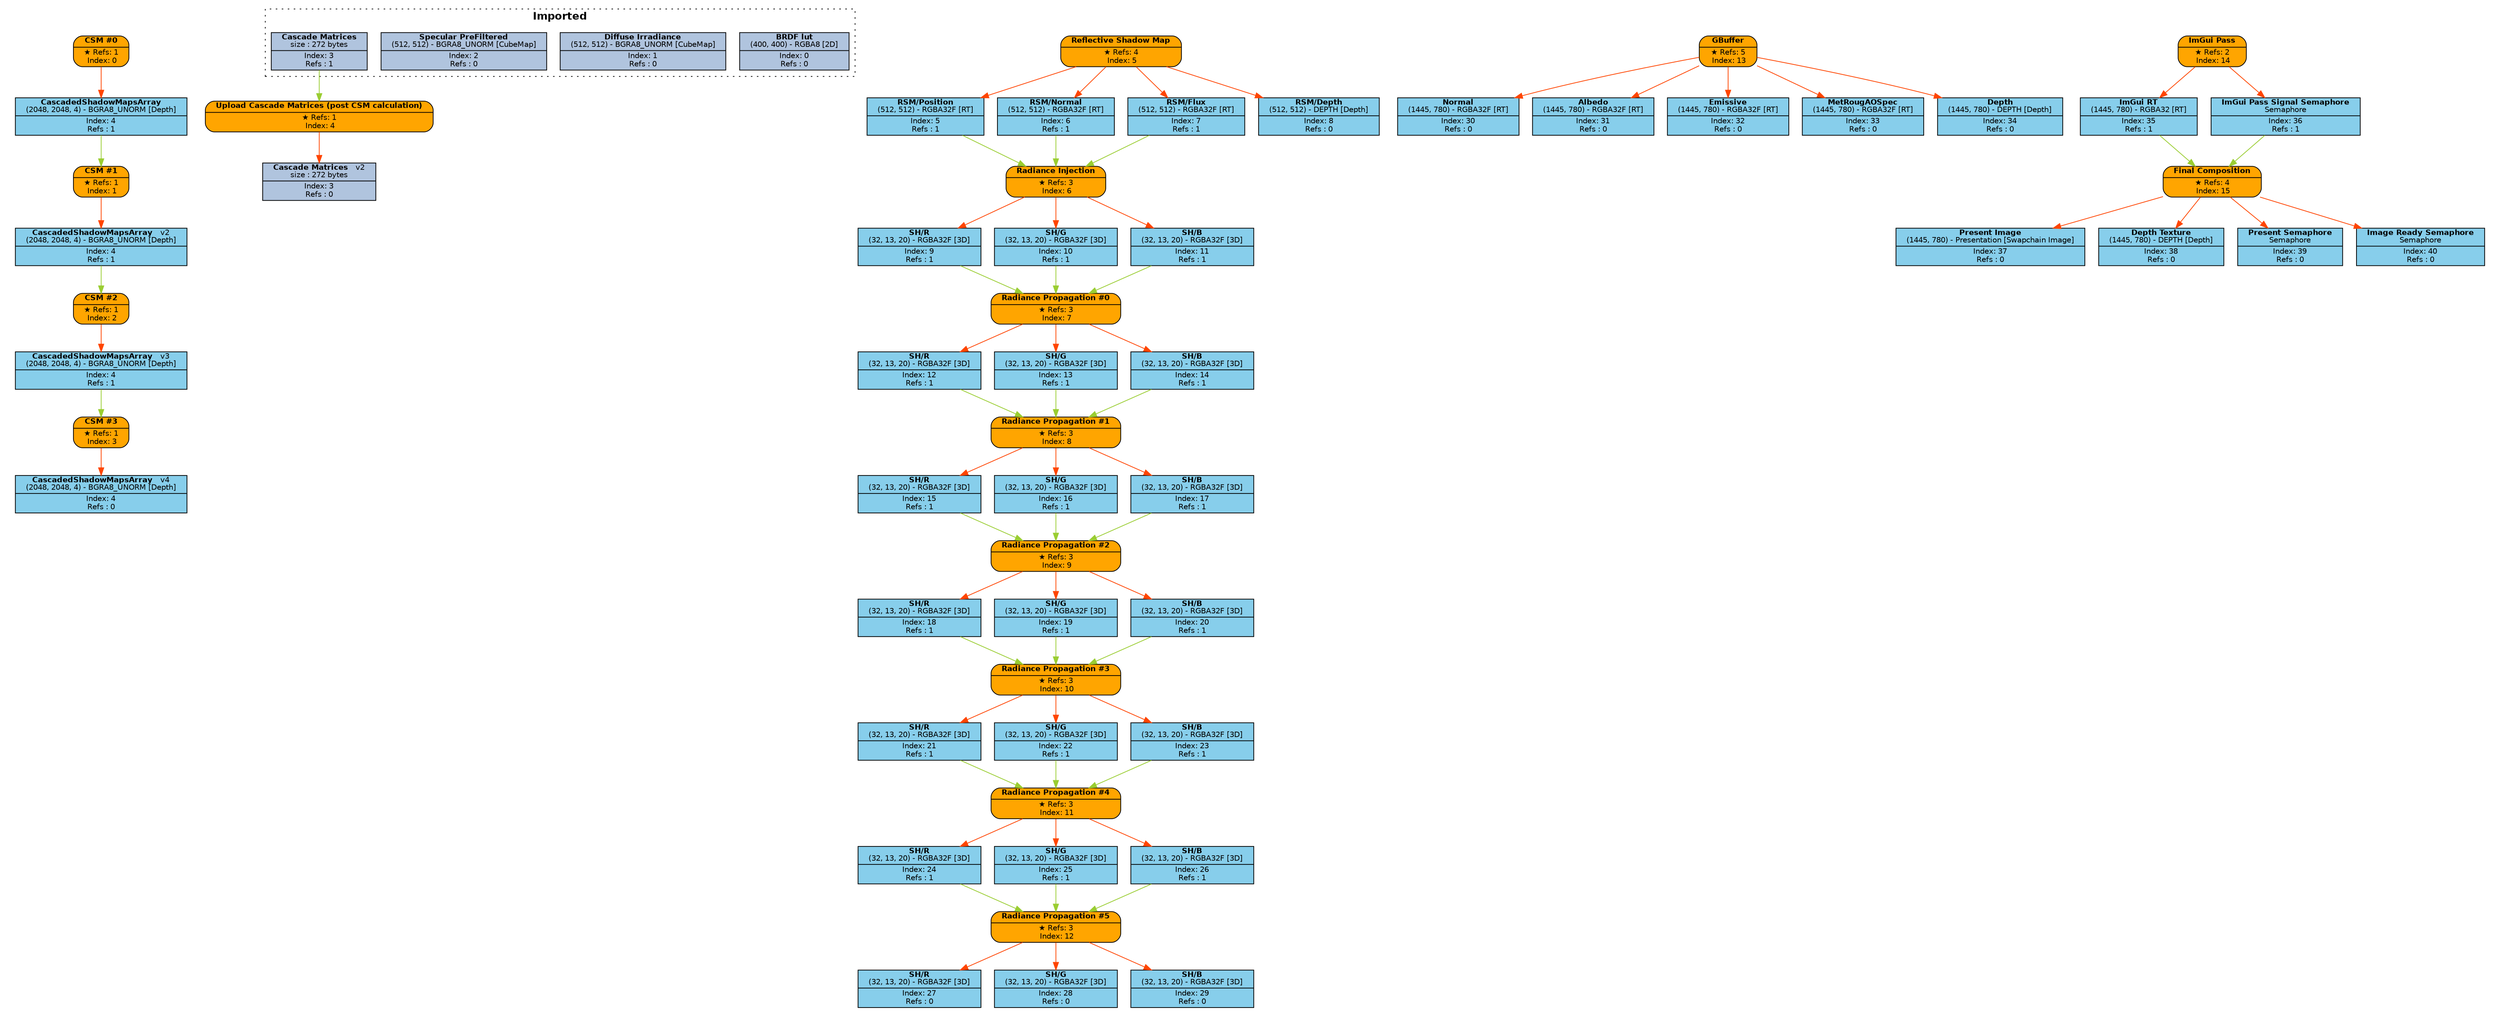digraph FrameGraph {
graph [style=invis, rankdir="TB" ordering=out, splines=spline]
node [shape=record, fontname="helvetica", fontsize=10, margin="0.2,0.03"]

P0 [label=<{ {<B>CSM #0</B>} | {&#x2605; Refs: 1<BR/> Index: 0} }> style="rounded,filled", fillcolor=orange]
P1 [label=<{ {<B>CSM #1</B>} | {&#x2605; Refs: 1<BR/> Index: 1} }> style="rounded,filled", fillcolor=orange]
P2 [label=<{ {<B>CSM #2</B>} | {&#x2605; Refs: 1<BR/> Index: 2} }> style="rounded,filled", fillcolor=orange]
P3 [label=<{ {<B>CSM #3</B>} | {&#x2605; Refs: 1<BR/> Index: 3} }> style="rounded,filled", fillcolor=orange]
P4 [label=<{ {<B>Upload Cascade Matrices (post CSM calculation)</B>} | {&#x2605; Refs: 1<BR/> Index: 4} }> style="rounded,filled", fillcolor=orange]
P5 [label=<{ {<B>Reflective Shadow Map</B>} | {&#x2605; Refs: 4<BR/> Index: 5} }> style="rounded,filled", fillcolor=orange]
P6 [label=<{ {<B>Radiance Injection</B>} | {&#x2605; Refs: 3<BR/> Index: 6} }> style="rounded,filled", fillcolor=orange]
P7 [label=<{ {<B>Radiance Propagation #0</B>} | {&#x2605; Refs: 3<BR/> Index: 7} }> style="rounded,filled", fillcolor=orange]
P8 [label=<{ {<B>Radiance Propagation #1</B>} | {&#x2605; Refs: 3<BR/> Index: 8} }> style="rounded,filled", fillcolor=orange]
P9 [label=<{ {<B>Radiance Propagation #2</B>} | {&#x2605; Refs: 3<BR/> Index: 9} }> style="rounded,filled", fillcolor=orange]
P10 [label=<{ {<B>Radiance Propagation #3</B>} | {&#x2605; Refs: 3<BR/> Index: 10} }> style="rounded,filled", fillcolor=orange]
P11 [label=<{ {<B>Radiance Propagation #4</B>} | {&#x2605; Refs: 3<BR/> Index: 11} }> style="rounded,filled", fillcolor=orange]
P12 [label=<{ {<B>Radiance Propagation #5</B>} | {&#x2605; Refs: 3<BR/> Index: 12} }> style="rounded,filled", fillcolor=orange]
P13 [label=<{ {<B>GBuffer</B>} | {&#x2605; Refs: 5<BR/> Index: 13} }> style="rounded,filled", fillcolor=orange]
P14 [label=<{ {<B>ImGui Pass</B>} | {&#x2605; Refs: 2<BR/> Index: 14} }> style="rounded,filled", fillcolor=orange]
P15 [label=<{ {<B>Final Composition</B>} | {&#x2605; Refs: 4<BR/> Index: 15} }> style="rounded,filled", fillcolor=orange]

R0_1 [label=<{ {<B>BRDF lut</B><BR/>(400, 400) - RGBA8 [2D]} | {Index: 0<BR/>Refs : 0} }> style=filled, fillcolor=lightsteelblue]
R1_1 [label=<{ {<B>Diffuse Irradiance</B><BR/>(512, 512) - BGRA8_UNORM [CubeMap]} | {Index: 1<BR/>Refs : 0} }> style=filled, fillcolor=lightsteelblue]
R2_1 [label=<{ {<B>Specular PreFiltered</B><BR/>(512, 512) - BGRA8_UNORM [CubeMap]} | {Index: 2<BR/>Refs : 0} }> style=filled, fillcolor=lightsteelblue]
R3_1 [label=<{ {<B>Cascade Matrices</B><BR/>size : 272 bytes} | {Index: 3<BR/>Refs : 1} }> style=filled, fillcolor=lightsteelblue]
R4_1 [label=<{ {<B>CascadedShadowMapsArray</B><BR/>(2048, 2048, 4) - BGRA8_UNORM [Depth]} | {Index: 4<BR/>Refs : 1} }> style=filled, fillcolor=skyblue]
R4_2 [label=<{ {<B>CascadedShadowMapsArray</B>   <FONT>v2</FONT><BR/>(2048, 2048, 4) - BGRA8_UNORM [Depth]} | {Index: 4<BR/>Refs : 1} }> style=filled, fillcolor=skyblue]
R4_3 [label=<{ {<B>CascadedShadowMapsArray</B>   <FONT>v3</FONT><BR/>(2048, 2048, 4) - BGRA8_UNORM [Depth]} | {Index: 4<BR/>Refs : 1} }> style=filled, fillcolor=skyblue]
R4_4 [label=<{ {<B>CascadedShadowMapsArray</B>   <FONT>v4</FONT><BR/>(2048, 2048, 4) - BGRA8_UNORM [Depth]} | {Index: 4<BR/>Refs : 0} }> style=filled, fillcolor=skyblue]
R3_2 [label=<{ {<B>Cascade Matrices</B>   <FONT>v2</FONT><BR/>size : 272 bytes} | {Index: 3<BR/>Refs : 0} }> style=filled, fillcolor=lightsteelblue]
R5_1 [label=<{ {<B>RSM/Position</B><BR/>(512, 512) - RGBA32F [RT]} | {Index: 5<BR/>Refs : 1} }> style=filled, fillcolor=skyblue]
R6_1 [label=<{ {<B>RSM/Normal</B><BR/>(512, 512) - RGBA32F [RT]} | {Index: 6<BR/>Refs : 1} }> style=filled, fillcolor=skyblue]
R7_1 [label=<{ {<B>RSM/Flux</B><BR/>(512, 512) - RGBA32F [RT]} | {Index: 7<BR/>Refs : 1} }> style=filled, fillcolor=skyblue]
R8_1 [label=<{ {<B>RSM/Depth</B><BR/>(512, 512) - DEPTH [Depth]} | {Index: 8<BR/>Refs : 0} }> style=filled, fillcolor=skyblue]
R9_1 [label=<{ {<B>SH/R</B><BR/>(32, 13, 20) - RGBA32F [3D]} | {Index: 9<BR/>Refs : 1} }> style=filled, fillcolor=skyblue]
R10_1 [label=<{ {<B>SH/G</B><BR/>(32, 13, 20) - RGBA32F [3D]} | {Index: 10<BR/>Refs : 1} }> style=filled, fillcolor=skyblue]
R11_1 [label=<{ {<B>SH/B</B><BR/>(32, 13, 20) - RGBA32F [3D]} | {Index: 11<BR/>Refs : 1} }> style=filled, fillcolor=skyblue]
R12_1 [label=<{ {<B>SH/R</B><BR/>(32, 13, 20) - RGBA32F [3D]} | {Index: 12<BR/>Refs : 1} }> style=filled, fillcolor=skyblue]
R13_1 [label=<{ {<B>SH/G</B><BR/>(32, 13, 20) - RGBA32F [3D]} | {Index: 13<BR/>Refs : 1} }> style=filled, fillcolor=skyblue]
R14_1 [label=<{ {<B>SH/B</B><BR/>(32, 13, 20) - RGBA32F [3D]} | {Index: 14<BR/>Refs : 1} }> style=filled, fillcolor=skyblue]
R15_1 [label=<{ {<B>SH/R</B><BR/>(32, 13, 20) - RGBA32F [3D]} | {Index: 15<BR/>Refs : 1} }> style=filled, fillcolor=skyblue]
R16_1 [label=<{ {<B>SH/G</B><BR/>(32, 13, 20) - RGBA32F [3D]} | {Index: 16<BR/>Refs : 1} }> style=filled, fillcolor=skyblue]
R17_1 [label=<{ {<B>SH/B</B><BR/>(32, 13, 20) - RGBA32F [3D]} | {Index: 17<BR/>Refs : 1} }> style=filled, fillcolor=skyblue]
R18_1 [label=<{ {<B>SH/R</B><BR/>(32, 13, 20) - RGBA32F [3D]} | {Index: 18<BR/>Refs : 1} }> style=filled, fillcolor=skyblue]
R19_1 [label=<{ {<B>SH/G</B><BR/>(32, 13, 20) - RGBA32F [3D]} | {Index: 19<BR/>Refs : 1} }> style=filled, fillcolor=skyblue]
R20_1 [label=<{ {<B>SH/B</B><BR/>(32, 13, 20) - RGBA32F [3D]} | {Index: 20<BR/>Refs : 1} }> style=filled, fillcolor=skyblue]
R21_1 [label=<{ {<B>SH/R</B><BR/>(32, 13, 20) - RGBA32F [3D]} | {Index: 21<BR/>Refs : 1} }> style=filled, fillcolor=skyblue]
R22_1 [label=<{ {<B>SH/G</B><BR/>(32, 13, 20) - RGBA32F [3D]} | {Index: 22<BR/>Refs : 1} }> style=filled, fillcolor=skyblue]
R23_1 [label=<{ {<B>SH/B</B><BR/>(32, 13, 20) - RGBA32F [3D]} | {Index: 23<BR/>Refs : 1} }> style=filled, fillcolor=skyblue]
R24_1 [label=<{ {<B>SH/R</B><BR/>(32, 13, 20) - RGBA32F [3D]} | {Index: 24<BR/>Refs : 1} }> style=filled, fillcolor=skyblue]
R25_1 [label=<{ {<B>SH/G</B><BR/>(32, 13, 20) - RGBA32F [3D]} | {Index: 25<BR/>Refs : 1} }> style=filled, fillcolor=skyblue]
R26_1 [label=<{ {<B>SH/B</B><BR/>(32, 13, 20) - RGBA32F [3D]} | {Index: 26<BR/>Refs : 1} }> style=filled, fillcolor=skyblue]
R27_1 [label=<{ {<B>SH/R</B><BR/>(32, 13, 20) - RGBA32F [3D]} | {Index: 27<BR/>Refs : 0} }> style=filled, fillcolor=skyblue]
R28_1 [label=<{ {<B>SH/G</B><BR/>(32, 13, 20) - RGBA32F [3D]} | {Index: 28<BR/>Refs : 0} }> style=filled, fillcolor=skyblue]
R29_1 [label=<{ {<B>SH/B</B><BR/>(32, 13, 20) - RGBA32F [3D]} | {Index: 29<BR/>Refs : 0} }> style=filled, fillcolor=skyblue]
R30_1 [label=<{ {<B>Normal</B><BR/>(1445, 780) - RGBA32F [RT]} | {Index: 30<BR/>Refs : 0} }> style=filled, fillcolor=skyblue]
R31_1 [label=<{ {<B>Albedo</B><BR/>(1445, 780) - RGBA32F [RT]} | {Index: 31<BR/>Refs : 0} }> style=filled, fillcolor=skyblue]
R32_1 [label=<{ {<B>Emissive</B><BR/>(1445, 780) - RGBA32F [RT]} | {Index: 32<BR/>Refs : 0} }> style=filled, fillcolor=skyblue]
R33_1 [label=<{ {<B>MetRougAOSpec</B><BR/>(1445, 780) - RGBA32F [RT]} | {Index: 33<BR/>Refs : 0} }> style=filled, fillcolor=skyblue]
R34_1 [label=<{ {<B>Depth</B><BR/>(1445, 780) - DEPTH [Depth]} | {Index: 34<BR/>Refs : 0} }> style=filled, fillcolor=skyblue]
R35_1 [label=<{ {<B>ImGui RT</B><BR/>(1445, 780) - RGBA32 [RT]} | {Index: 35<BR/>Refs : 1} }> style=filled, fillcolor=skyblue]
R36_1 [label=<{ {<B>ImGui Pass Signal Semaphore</B><BR/>Semaphore} | {Index: 36<BR/>Refs : 1} }> style=filled, fillcolor=skyblue]
R37_1 [label=<{ {<B>Present Image</B><BR/>(1445, 780) - Presentation [Swapchain Image]} | {Index: 37<BR/>Refs : 0} }> style=filled, fillcolor=skyblue]
R38_1 [label=<{ {<B>Depth Texture</B><BR/>(1445, 780) - DEPTH [Depth]} | {Index: 38<BR/>Refs : 0} }> style=filled, fillcolor=skyblue]
R39_1 [label=<{ {<B>Present Semaphore</B><BR/>Semaphore} | {Index: 39<BR/>Refs : 0} }> style=filled, fillcolor=skyblue]
R40_1 [label=<{ {<B>Image Ready Semaphore</B><BR/>Semaphore} | {Index: 40<BR/>Refs : 0} }> style=filled, fillcolor=skyblue]

P0 -> { R4_1 } [color=orangered]
P1 -> { R4_2 } [color=orangered]
P2 -> { R4_3 } [color=orangered]
P3 -> { R4_4 } [color=orangered]
P4 -> { R3_2 } [color=orangered]
P5 -> { R5_1 R6_1 R7_1 R8_1 } [color=orangered]
P6 -> { R9_1 R10_1 R11_1 } [color=orangered]
P7 -> { R12_1 R13_1 R14_1 } [color=orangered]
P8 -> { R15_1 R16_1 R17_1 } [color=orangered]
P9 -> { R18_1 R19_1 R20_1 } [color=orangered]
P10 -> { R21_1 R22_1 R23_1 } [color=orangered]
P11 -> { R24_1 R25_1 R26_1 } [color=orangered]
P12 -> { R27_1 R28_1 R29_1 } [color=orangered]
P13 -> { R30_1 R31_1 R32_1 R33_1 R34_1 } [color=orangered]
P14 -> { R35_1 R36_1 } [color=orangered]
P15 -> { R37_1 R38_1 R39_1 R40_1 } [color=orangered]

R0_1 -> { } [color=olivedrab3]
R1_1 -> { } [color=olivedrab3]
R2_1 -> { } [color=olivedrab3]
R3_1 -> { P4 } [color=olivedrab3]
R4_1 -> { P1 } [color=olivedrab3]
R4_2 -> { P2 } [color=olivedrab3]
R4_3 -> { P3 } [color=olivedrab3]
R4_4 -> { } [color=olivedrab3]
R3_2 -> { } [color=olivedrab3]
R5_1 -> { P6 } [color=olivedrab3]
R6_1 -> { P6 } [color=olivedrab3]
R7_1 -> { P6 } [color=olivedrab3]
R8_1 -> { } [color=olivedrab3]
R9_1 -> { P7 } [color=olivedrab3]
R10_1 -> { P7 } [color=olivedrab3]
R11_1 -> { P7 } [color=olivedrab3]
R12_1 -> { P8 } [color=olivedrab3]
R13_1 -> { P8 } [color=olivedrab3]
R14_1 -> { P8 } [color=olivedrab3]
R15_1 -> { P9 } [color=olivedrab3]
R16_1 -> { P9 } [color=olivedrab3]
R17_1 -> { P9 } [color=olivedrab3]
R18_1 -> { P10 } [color=olivedrab3]
R19_1 -> { P10 } [color=olivedrab3]
R20_1 -> { P10 } [color=olivedrab3]
R21_1 -> { P11 } [color=olivedrab3]
R22_1 -> { P11 } [color=olivedrab3]
R23_1 -> { P11 } [color=olivedrab3]
R24_1 -> { P12 } [color=olivedrab3]
R25_1 -> { P12 } [color=olivedrab3]
R26_1 -> { P12 } [color=olivedrab3]
R27_1 -> { } [color=olivedrab3]
R28_1 -> { } [color=olivedrab3]
R29_1 -> { } [color=olivedrab3]
R30_1 -> { } [color=olivedrab3]
R31_1 -> { } [color=olivedrab3]
R32_1 -> { } [color=olivedrab3]
R33_1 -> { } [color=olivedrab3]
R34_1 -> { } [color=olivedrab3]
R35_1 -> { P15 } [color=olivedrab3]
R36_1 -> { P15 } [color=olivedrab3]
R37_1 -> { } [color=olivedrab3]
R38_1 -> { } [color=olivedrab3]
R39_1 -> { } [color=olivedrab3]
R40_1 -> { } [color=olivedrab3]

subgraph cluster_0 {
P0 R4_1 
}
subgraph cluster_1 {
P1 
}
subgraph cluster_2 {
P2 
}
subgraph cluster_3 {
P3 
}
subgraph cluster_4 {
P4 
}
subgraph cluster_5 {
P5 R5_1 R6_1 R7_1 R8_1 
}
subgraph cluster_6 {
P6 R9_1 R10_1 R11_1 
}
subgraph cluster_7 {
P7 R12_1 R13_1 R14_1 
}
subgraph cluster_8 {
P8 R15_1 R16_1 R17_1 
}
subgraph cluster_9 {
P9 R18_1 R19_1 R20_1 
}
subgraph cluster_10 {
P10 R21_1 R22_1 R23_1 
}
subgraph cluster_11 {
P11 R24_1 R25_1 R26_1 
}
subgraph cluster_12 {
P12 R27_1 R28_1 R29_1 
}
subgraph cluster_13 {
P13 R30_1 R31_1 R32_1 R33_1 R34_1 
}
subgraph cluster_14 {
P14 R35_1 R36_1 
}
subgraph cluster_15 {
P15 R37_1 R38_1 R39_1 R40_1 
}

subgraph cluster_imported_resources {
graph [style=dotted, fontname="helvetica", label=< <B>Imported</B> >]
R0_1 R1_1 R2_1 R3_1 
}

}